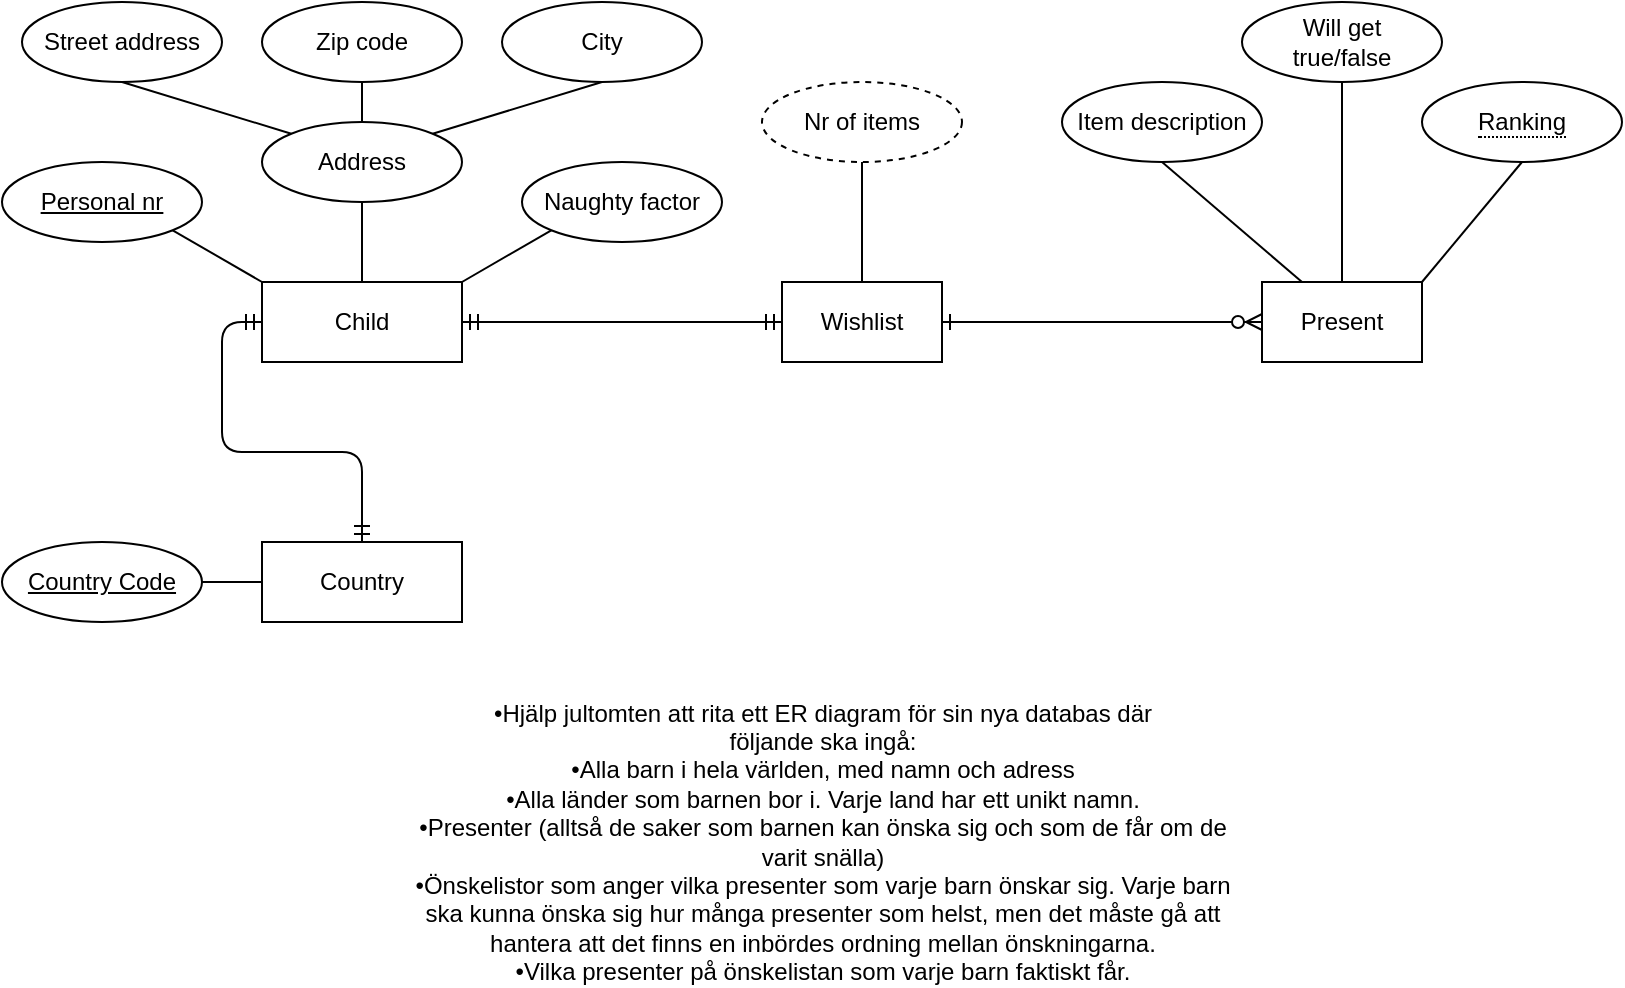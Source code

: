 <mxfile version="14.2.7" type="github">
  <diagram id="R2lEEEUBdFMjLlhIrx00" name="Page-1">
    <mxGraphModel dx="1038" dy="548" grid="1" gridSize="10" guides="1" tooltips="1" connect="1" arrows="1" fold="1" page="1" pageScale="1" pageWidth="850" pageHeight="1100" math="0" shadow="0" extFonts="Permanent Marker^https://fonts.googleapis.com/css?family=Permanent+Marker">
      <root>
        <mxCell id="0" />
        <mxCell id="1" parent="0" />
        <mxCell id="khKGMIoFA6-e5MvvgHSB-1" value="&lt;div&gt;•&lt;span&gt;Hjälp jultomten att rita ett ER diagram för sin nya databas där&lt;/span&gt;&lt;/div&gt;&lt;div&gt;följande ska ingå:&lt;/div&gt;&lt;div&gt;•&lt;span&gt;Alla barn i hela världen, med namn och adress&lt;/span&gt;&lt;/div&gt;&lt;div&gt;•&lt;span&gt;Alla länder som barnen bor i. Varje land har ett unikt namn.&lt;/span&gt;&lt;/div&gt;&lt;div&gt;•&lt;span&gt;Presenter (alltså de saker som barnen kan önska sig och som de får om de&lt;/span&gt;&lt;/div&gt;&lt;div&gt;varit snälla)&lt;/div&gt;&lt;div&gt;•&lt;span&gt;Önskelistor som anger vilka presenter som varje barn önskar sig. Varje barn&lt;/span&gt;&lt;/div&gt;&lt;div&gt;ska kunna önska sig hur många presenter som helst, men det måste gå att&lt;/div&gt;&lt;div&gt;hantera att det finns en inbördes ordning mellan önskningarna.&lt;/div&gt;&lt;div&gt;•&lt;span&gt;Vilka presenter på önskelistan som varje barn faktiskt får.&lt;/span&gt;&lt;/div&gt;" style="text;html=1;align=center;verticalAlign=middle;resizable=0;points=[];autosize=1;" vertex="1" parent="1">
          <mxGeometry x="210" y="360" width="420" height="140" as="geometry" />
        </mxCell>
        <mxCell id="khKGMIoFA6-e5MvvgHSB-2" value="Child" style="whiteSpace=wrap;html=1;align=center;" vertex="1" parent="1">
          <mxGeometry x="140" y="150" width="100" height="40" as="geometry" />
        </mxCell>
        <mxCell id="khKGMIoFA6-e5MvvgHSB-3" value="Address" style="ellipse;whiteSpace=wrap;html=1;align=center;" vertex="1" parent="1">
          <mxGeometry x="140" y="70" width="100" height="40" as="geometry" />
        </mxCell>
        <mxCell id="khKGMIoFA6-e5MvvgHSB-4" value="Street address" style="ellipse;whiteSpace=wrap;html=1;align=center;" vertex="1" parent="1">
          <mxGeometry x="20" y="10" width="100" height="40" as="geometry" />
        </mxCell>
        <mxCell id="khKGMIoFA6-e5MvvgHSB-5" value="Zip code" style="ellipse;whiteSpace=wrap;html=1;align=center;" vertex="1" parent="1">
          <mxGeometry x="140" y="10" width="100" height="40" as="geometry" />
        </mxCell>
        <mxCell id="khKGMIoFA6-e5MvvgHSB-6" value="City" style="ellipse;whiteSpace=wrap;html=1;align=center;" vertex="1" parent="1">
          <mxGeometry x="260" y="10" width="100" height="40" as="geometry" />
        </mxCell>
        <mxCell id="khKGMIoFA6-e5MvvgHSB-7" value="" style="endArrow=none;html=1;rounded=0;exitX=0.5;exitY=1;exitDx=0;exitDy=0;entryX=0;entryY=0;entryDx=0;entryDy=0;" edge="1" parent="1" source="khKGMIoFA6-e5MvvgHSB-4" target="khKGMIoFA6-e5MvvgHSB-3">
          <mxGeometry relative="1" as="geometry">
            <mxPoint x="260" y="100" as="sourcePoint" />
            <mxPoint x="420" y="100" as="targetPoint" />
          </mxGeometry>
        </mxCell>
        <mxCell id="khKGMIoFA6-e5MvvgHSB-8" value="" style="endArrow=none;html=1;rounded=0;exitX=0.5;exitY=1;exitDx=0;exitDy=0;entryX=0.5;entryY=0;entryDx=0;entryDy=0;" edge="1" parent="1" source="khKGMIoFA6-e5MvvgHSB-5" target="khKGMIoFA6-e5MvvgHSB-3">
          <mxGeometry relative="1" as="geometry">
            <mxPoint x="320" y="90" as="sourcePoint" />
            <mxPoint x="404.645" y="115.858" as="targetPoint" />
          </mxGeometry>
        </mxCell>
        <mxCell id="khKGMIoFA6-e5MvvgHSB-9" value="" style="endArrow=none;html=1;rounded=0;exitX=0.5;exitY=1;exitDx=0;exitDy=0;entryX=1;entryY=0;entryDx=0;entryDy=0;" edge="1" parent="1" source="khKGMIoFA6-e5MvvgHSB-6" target="khKGMIoFA6-e5MvvgHSB-3">
          <mxGeometry relative="1" as="geometry">
            <mxPoint x="90" y="70" as="sourcePoint" />
            <mxPoint x="174.645" y="95.858" as="targetPoint" />
          </mxGeometry>
        </mxCell>
        <mxCell id="khKGMIoFA6-e5MvvgHSB-10" value="" style="endArrow=none;html=1;rounded=0;exitX=0.5;exitY=1;exitDx=0;exitDy=0;" edge="1" parent="1" source="khKGMIoFA6-e5MvvgHSB-3" target="khKGMIoFA6-e5MvvgHSB-2">
          <mxGeometry relative="1" as="geometry">
            <mxPoint x="340" y="260" as="sourcePoint" />
            <mxPoint x="500" y="260" as="targetPoint" />
          </mxGeometry>
        </mxCell>
        <mxCell id="khKGMIoFA6-e5MvvgHSB-11" value="Personal nr" style="ellipse;whiteSpace=wrap;html=1;align=center;fontStyle=4;" vertex="1" parent="1">
          <mxGeometry x="10" y="90" width="100" height="40" as="geometry" />
        </mxCell>
        <mxCell id="khKGMIoFA6-e5MvvgHSB-12" value="" style="endArrow=none;html=1;rounded=0;exitX=1;exitY=1;exitDx=0;exitDy=0;entryX=0;entryY=0;entryDx=0;entryDy=0;" edge="1" parent="1" source="khKGMIoFA6-e5MvvgHSB-11" target="khKGMIoFA6-e5MvvgHSB-2">
          <mxGeometry relative="1" as="geometry">
            <mxPoint x="340" y="260" as="sourcePoint" />
            <mxPoint x="500" y="260" as="targetPoint" />
          </mxGeometry>
        </mxCell>
        <mxCell id="khKGMIoFA6-e5MvvgHSB-13" value="Present" style="whiteSpace=wrap;html=1;align=center;" vertex="1" parent="1">
          <mxGeometry x="640" y="150" width="80" height="40" as="geometry" />
        </mxCell>
        <mxCell id="khKGMIoFA6-e5MvvgHSB-14" value="Wishlist" style="whiteSpace=wrap;html=1;align=center;" vertex="1" parent="1">
          <mxGeometry x="400" y="150" width="80" height="40" as="geometry" />
        </mxCell>
        <mxCell id="khKGMIoFA6-e5MvvgHSB-32" value="" style="edgeStyle=entityRelationEdgeStyle;fontSize=12;html=1;endArrow=ERmandOne;startArrow=ERmandOne;align=center;exitX=1;exitY=0.5;exitDx=0;exitDy=0;entryX=0;entryY=0.5;entryDx=0;entryDy=0;" edge="1" parent="1" source="khKGMIoFA6-e5MvvgHSB-2" target="khKGMIoFA6-e5MvvgHSB-14">
          <mxGeometry width="100" height="100" relative="1" as="geometry">
            <mxPoint x="370" y="310" as="sourcePoint" />
            <mxPoint x="470" y="210" as="targetPoint" />
          </mxGeometry>
        </mxCell>
        <mxCell id="khKGMIoFA6-e5MvvgHSB-33" value="Item description" style="ellipse;whiteSpace=wrap;html=1;align=center;fontFamily=Helvetica;" vertex="1" parent="1">
          <mxGeometry x="540" y="50" width="100" height="40" as="geometry" />
        </mxCell>
        <mxCell id="khKGMIoFA6-e5MvvgHSB-35" value="Will get&lt;br&gt;true/false" style="ellipse;whiteSpace=wrap;html=1;align=center;fontFamily=Helvetica;" vertex="1" parent="1">
          <mxGeometry x="630" y="10" width="100" height="40" as="geometry" />
        </mxCell>
        <mxCell id="khKGMIoFA6-e5MvvgHSB-37" value="&lt;span style=&quot;border-bottom: 1px dotted&quot;&gt;Ranking&lt;/span&gt;" style="ellipse;whiteSpace=wrap;html=1;align=center;fontFamily=Helvetica;" vertex="1" parent="1">
          <mxGeometry x="720" y="50" width="100" height="40" as="geometry" />
        </mxCell>
        <mxCell id="khKGMIoFA6-e5MvvgHSB-38" value="" style="endArrow=none;html=1;rounded=0;fontFamily=Helvetica;align=center;exitX=0.5;exitY=1;exitDx=0;exitDy=0;entryX=0.25;entryY=0;entryDx=0;entryDy=0;" edge="1" parent="1" source="khKGMIoFA6-e5MvvgHSB-33" target="khKGMIoFA6-e5MvvgHSB-13">
          <mxGeometry relative="1" as="geometry">
            <mxPoint x="590" y="230" as="sourcePoint" />
            <mxPoint x="750" y="230" as="targetPoint" />
          </mxGeometry>
        </mxCell>
        <mxCell id="khKGMIoFA6-e5MvvgHSB-39" value="" style="endArrow=none;html=1;rounded=0;fontFamily=Helvetica;align=center;exitX=0.5;exitY=1;exitDx=0;exitDy=0;entryX=0.5;entryY=0;entryDx=0;entryDy=0;" edge="1" parent="1" source="khKGMIoFA6-e5MvvgHSB-35" target="khKGMIoFA6-e5MvvgHSB-13">
          <mxGeometry relative="1" as="geometry">
            <mxPoint x="630" y="60" as="sourcePoint" />
            <mxPoint x="670" y="160" as="targetPoint" />
          </mxGeometry>
        </mxCell>
        <mxCell id="khKGMIoFA6-e5MvvgHSB-41" value="" style="endArrow=none;html=1;rounded=0;fontFamily=Helvetica;align=center;entryX=0.5;entryY=1;entryDx=0;entryDy=0;exitX=1;exitY=0;exitDx=0;exitDy=0;" edge="1" parent="1" source="khKGMIoFA6-e5MvvgHSB-13" target="khKGMIoFA6-e5MvvgHSB-37">
          <mxGeometry relative="1" as="geometry">
            <mxPoint x="630" y="240" as="sourcePoint" />
            <mxPoint x="790" y="240" as="targetPoint" />
          </mxGeometry>
        </mxCell>
        <mxCell id="khKGMIoFA6-e5MvvgHSB-44" value="Country" style="whiteSpace=wrap;html=1;align=center;fontFamily=Helvetica;" vertex="1" parent="1">
          <mxGeometry x="140" y="280" width="100" height="40" as="geometry" />
        </mxCell>
        <mxCell id="khKGMIoFA6-e5MvvgHSB-47" value="" style="edgeStyle=orthogonalEdgeStyle;fontSize=12;html=1;endArrow=ERmandOne;startArrow=ERmandOne;align=center;rounded=1;jumpStyle=none;entryX=0;entryY=0.5;entryDx=0;entryDy=0;exitX=0.5;exitY=0;exitDx=0;exitDy=0;" edge="1" parent="1" source="khKGMIoFA6-e5MvvgHSB-44" target="khKGMIoFA6-e5MvvgHSB-2">
          <mxGeometry width="100" height="100" relative="1" as="geometry">
            <mxPoint x="190" y="270" as="sourcePoint" />
            <mxPoint x="90" y="170" as="targetPoint" />
            <Array as="points">
              <mxPoint x="190" y="235" />
              <mxPoint x="120" y="235" />
              <mxPoint x="120" y="170" />
            </Array>
          </mxGeometry>
        </mxCell>
        <mxCell id="khKGMIoFA6-e5MvvgHSB-48" value="Country Code" style="ellipse;whiteSpace=wrap;html=1;align=center;fontStyle=4;fontFamily=Helvetica;" vertex="1" parent="1">
          <mxGeometry x="10" y="280" width="100" height="40" as="geometry" />
        </mxCell>
        <mxCell id="khKGMIoFA6-e5MvvgHSB-49" value="" style="endArrow=none;html=1;rounded=0;fontFamily=Helvetica;align=center;exitX=1;exitY=0.5;exitDx=0;exitDy=0;entryX=0;entryY=0.5;entryDx=0;entryDy=0;" edge="1" parent="1" source="khKGMIoFA6-e5MvvgHSB-48" target="khKGMIoFA6-e5MvvgHSB-44">
          <mxGeometry relative="1" as="geometry">
            <mxPoint x="340" y="250" as="sourcePoint" />
            <mxPoint x="140" y="290" as="targetPoint" />
          </mxGeometry>
        </mxCell>
        <mxCell id="khKGMIoFA6-e5MvvgHSB-50" value="Nr of items" style="ellipse;whiteSpace=wrap;html=1;align=center;dashed=1;fontFamily=Helvetica;" vertex="1" parent="1">
          <mxGeometry x="390" y="50" width="100" height="40" as="geometry" />
        </mxCell>
        <mxCell id="khKGMIoFA6-e5MvvgHSB-51" value="" style="endArrow=none;html=1;rounded=0;fontFamily=Helvetica;align=center;exitX=0.5;exitY=1;exitDx=0;exitDy=0;entryX=0.5;entryY=0;entryDx=0;entryDy=0;" edge="1" parent="1" source="khKGMIoFA6-e5MvvgHSB-50" target="khKGMIoFA6-e5MvvgHSB-14">
          <mxGeometry relative="1" as="geometry">
            <mxPoint x="340" y="250" as="sourcePoint" />
            <mxPoint x="500" y="250" as="targetPoint" />
          </mxGeometry>
        </mxCell>
        <mxCell id="khKGMIoFA6-e5MvvgHSB-53" value="" style="edgeStyle=entityRelationEdgeStyle;fontSize=12;html=1;endArrow=ERzeroToMany;endFill=1;align=center;entryX=0;entryY=0.5;entryDx=0;entryDy=0;" edge="1" parent="1" target="khKGMIoFA6-e5MvvgHSB-13">
          <mxGeometry width="100" height="100" relative="1" as="geometry">
            <mxPoint x="560" y="170" as="sourcePoint" />
            <mxPoint x="470" y="200" as="targetPoint" />
          </mxGeometry>
        </mxCell>
        <mxCell id="khKGMIoFA6-e5MvvgHSB-54" value="" style="edgeStyle=entityRelationEdgeStyle;fontSize=12;html=1;endArrow=ERone;endFill=1;align=center;entryX=1;entryY=0.5;entryDx=0;entryDy=0;" edge="1" parent="1" target="khKGMIoFA6-e5MvvgHSB-14">
          <mxGeometry width="100" height="100" relative="1" as="geometry">
            <mxPoint x="560" y="170" as="sourcePoint" />
            <mxPoint x="530" y="220" as="targetPoint" />
          </mxGeometry>
        </mxCell>
        <mxCell id="khKGMIoFA6-e5MvvgHSB-58" value="Naughty factor" style="ellipse;whiteSpace=wrap;html=1;align=center;fontFamily=Helvetica;" vertex="1" parent="1">
          <mxGeometry x="270" y="90" width="100" height="40" as="geometry" />
        </mxCell>
        <mxCell id="khKGMIoFA6-e5MvvgHSB-59" value="" style="endArrow=none;html=1;rounded=0;fontFamily=Helvetica;align=center;exitX=1;exitY=0;exitDx=0;exitDy=0;entryX=0;entryY=1;entryDx=0;entryDy=0;" edge="1" parent="1" source="khKGMIoFA6-e5MvvgHSB-2" target="khKGMIoFA6-e5MvvgHSB-58">
          <mxGeometry relative="1" as="geometry">
            <mxPoint x="340" y="250" as="sourcePoint" />
            <mxPoint x="500" y="250" as="targetPoint" />
          </mxGeometry>
        </mxCell>
      </root>
    </mxGraphModel>
  </diagram>
</mxfile>
